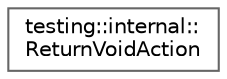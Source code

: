 digraph "Graphical Class Hierarchy"
{
 // LATEX_PDF_SIZE
  bgcolor="transparent";
  edge [fontname=Helvetica,fontsize=10,labelfontname=Helvetica,labelfontsize=10];
  node [fontname=Helvetica,fontsize=10,shape=box,height=0.2,width=0.4];
  rankdir="LR";
  Node0 [id="Node000000",label="testing::internal::\lReturnVoidAction",height=0.2,width=0.4,color="grey40", fillcolor="white", style="filled",URL="$classtesting_1_1internal_1_1_return_void_action.html",tooltip=" "];
}
